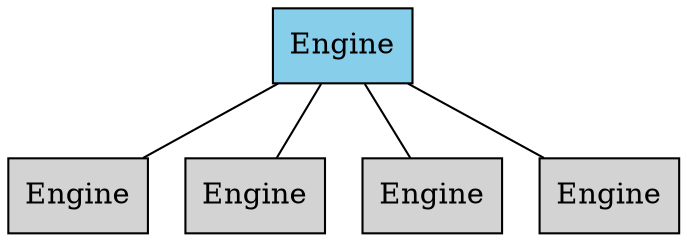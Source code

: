 graph G {
	node [shape=box,style=filled];
	edge [len=1.5];   /* applies to all following edges */
	{node [fillcolor=skyblue] Engine }
	Engine2[label="Engine"];
	Engine3[label="Engine"];
	Engine4[label="Engine"];
	Engine5[label="Engine"];
	Engine -- Engine2;
	Engine -- Engine3;
    Engine -- Engine4;
    Engine -- Engine5;
}
